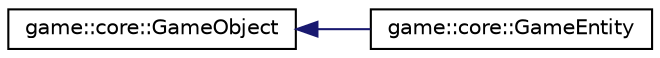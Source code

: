 digraph "Graphical Class Hierarchy"
{
 // LATEX_PDF_SIZE
  edge [fontname="Helvetica",fontsize="10",labelfontname="Helvetica",labelfontsize="10"];
  node [fontname="Helvetica",fontsize="10",shape=record];
  rankdir="LR";
  Node0 [label="game::core::GameObject",height=0.2,width=0.4,color="black", fillcolor="white", style="filled",URL="$classgame_1_1core_1_1_game_object.html",tooltip="An simple object, everything that has a role in the game must be an instance of this or inherit from ..."];
  Node0 -> Node1 [dir="back",color="midnightblue",fontsize="10",style="solid",fontname="Helvetica"];
  Node1 [label="game::core::GameEntity",height=0.2,width=0.4,color="black", fillcolor="white", style="filled",URL="$classgame_1_1core_1_1_game_entity.html",tooltip="An Entity is the base class of every \"living thing\", like a player or a monster."];
}
